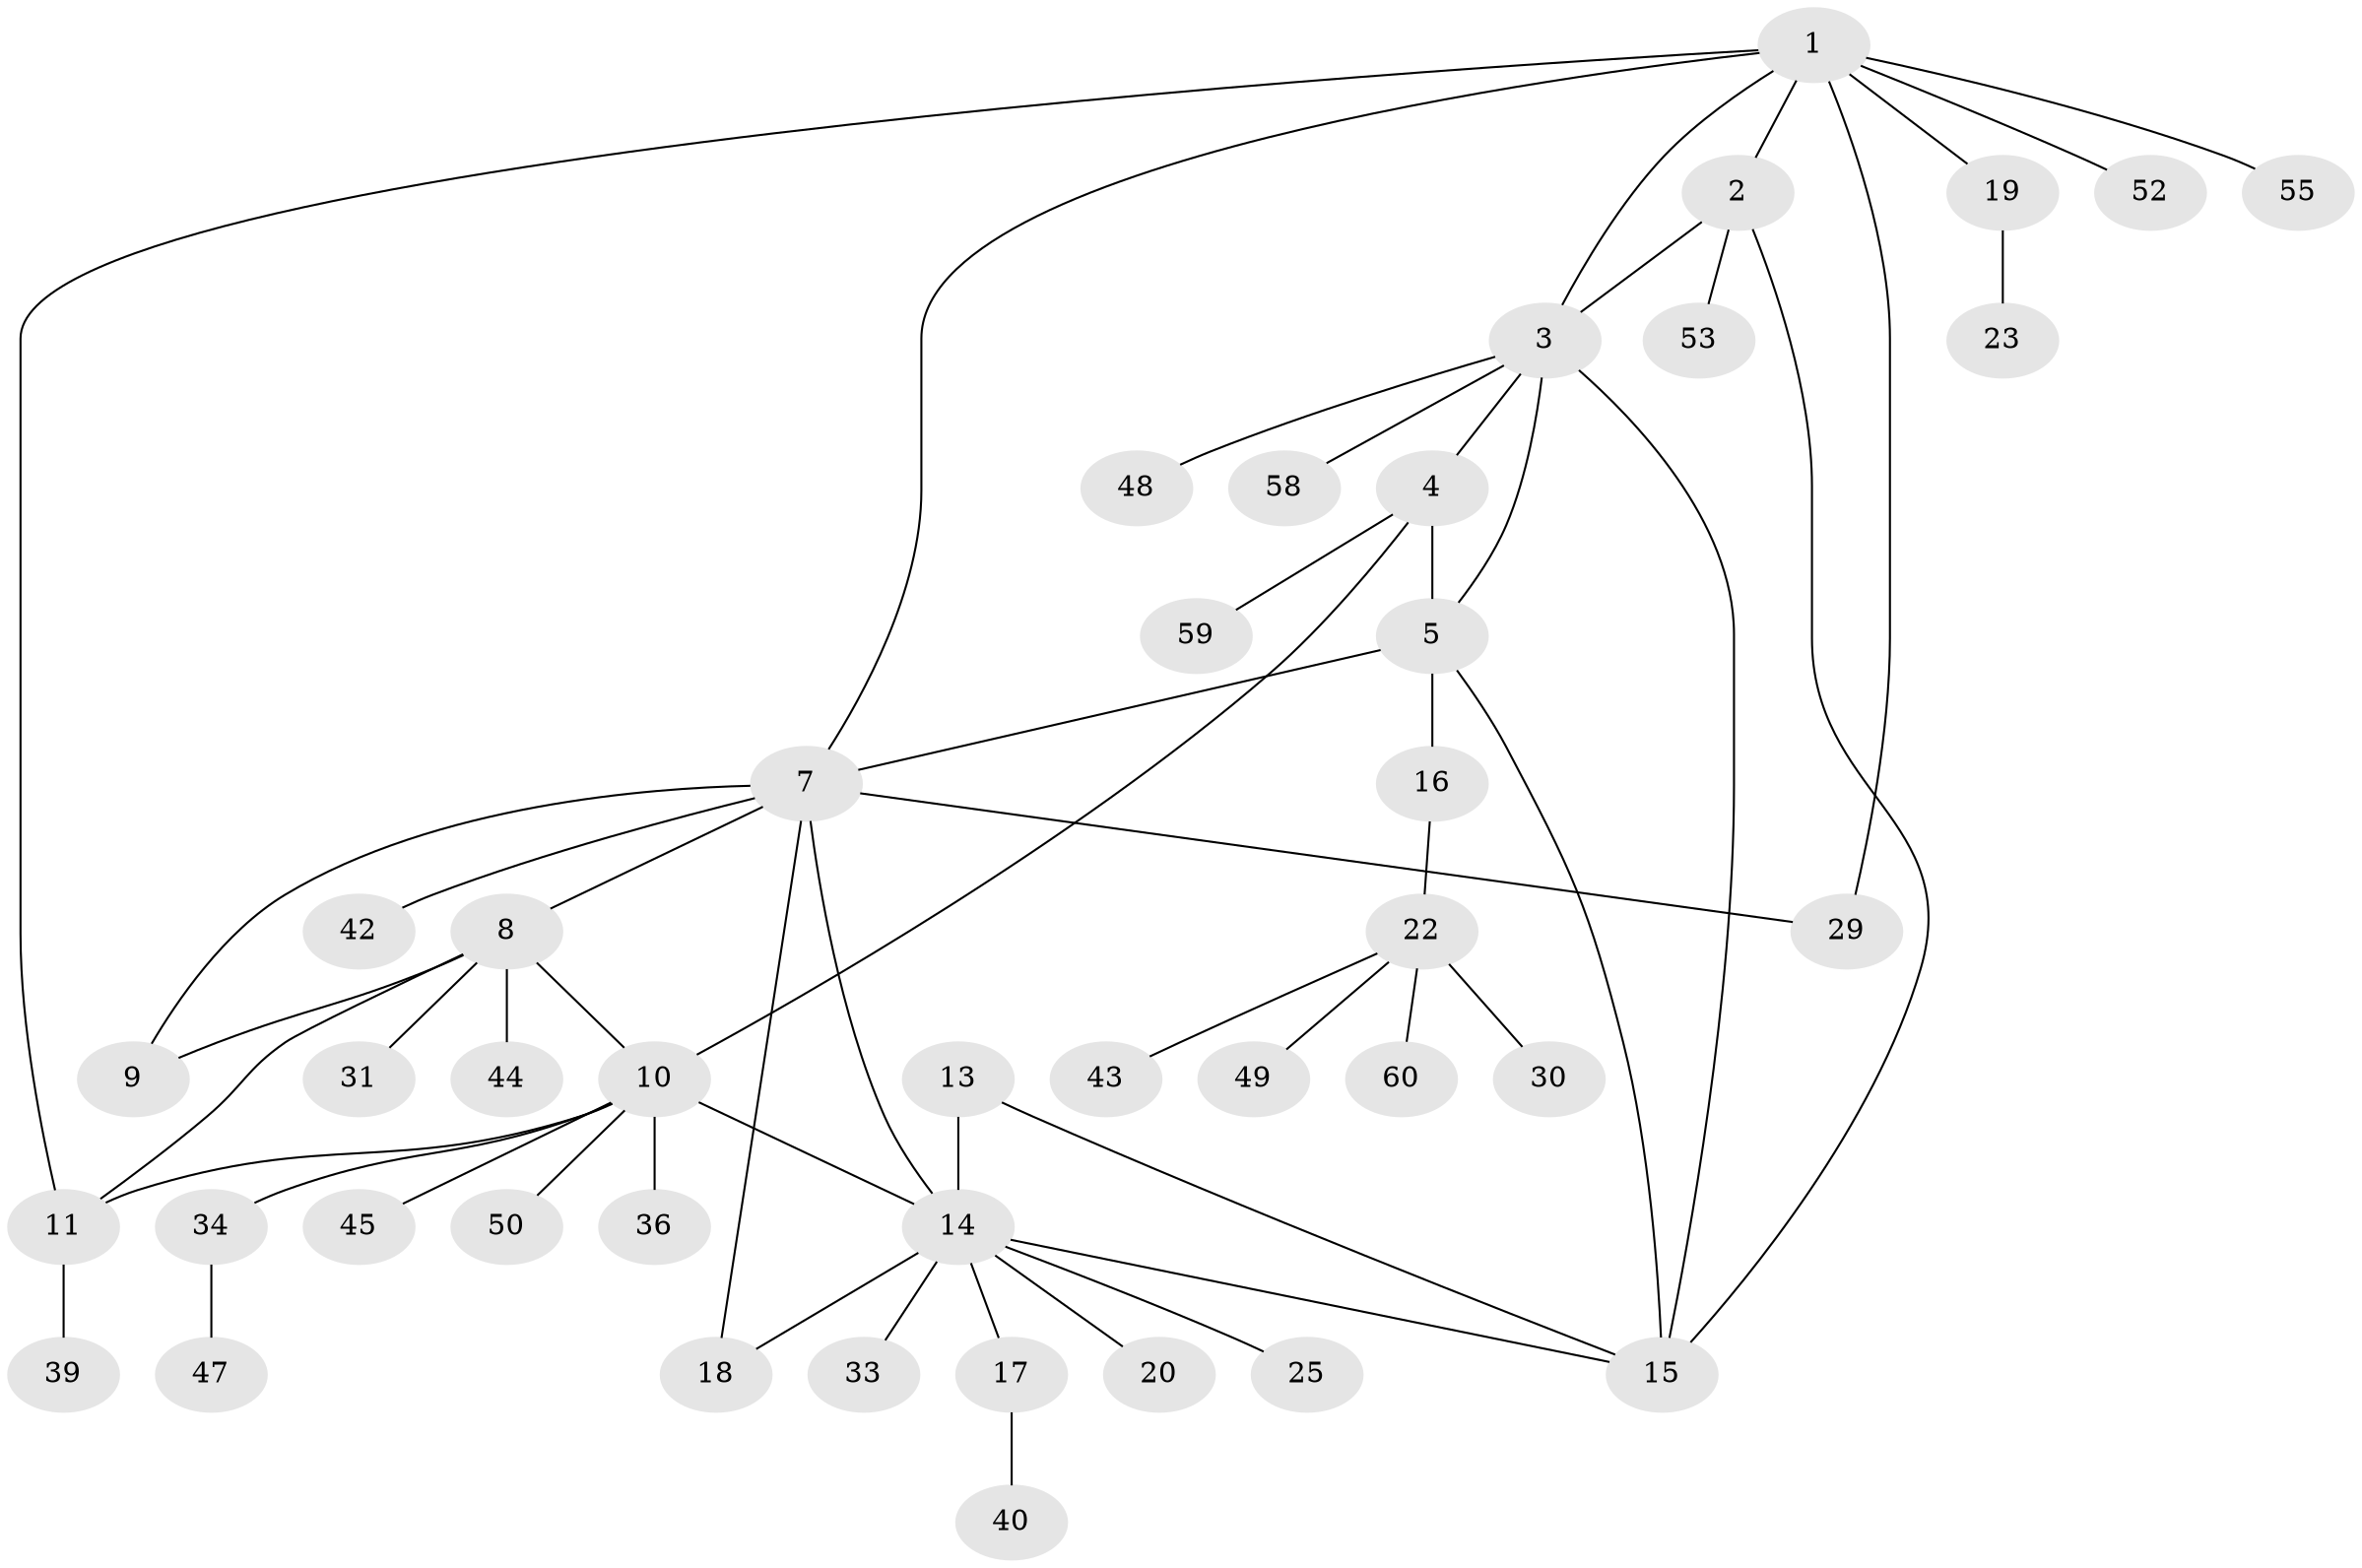 // Generated by graph-tools (version 1.1) at 2025/52/02/27/25 19:52:16]
// undirected, 43 vertices, 56 edges
graph export_dot {
graph [start="1"]
  node [color=gray90,style=filled];
  1 [super="+38"];
  2;
  3 [super="+21"];
  4 [super="+51"];
  5 [super="+6"];
  7 [super="+57"];
  8 [super="+54"];
  9 [super="+56"];
  10 [super="+12"];
  11 [super="+28"];
  13 [super="+32"];
  14 [super="+27"];
  15 [super="+26"];
  16;
  17 [super="+24"];
  18 [super="+35"];
  19;
  20;
  22 [super="+46"];
  23 [super="+37"];
  25;
  29;
  30;
  31;
  33 [super="+41"];
  34;
  36;
  39;
  40;
  42;
  43;
  44;
  45;
  47;
  48;
  49;
  50;
  52;
  53;
  55;
  58;
  59;
  60;
  1 -- 2;
  1 -- 3;
  1 -- 7;
  1 -- 11;
  1 -- 19;
  1 -- 29;
  1 -- 52;
  1 -- 55;
  2 -- 3;
  2 -- 15;
  2 -- 53;
  3 -- 5;
  3 -- 48;
  3 -- 58;
  3 -- 15;
  3 -- 4;
  4 -- 5 [weight=2];
  4 -- 10;
  4 -- 59;
  5 -- 15;
  5 -- 16;
  5 -- 7;
  7 -- 8;
  7 -- 9;
  7 -- 14;
  7 -- 18;
  7 -- 29;
  7 -- 42;
  8 -- 9;
  8 -- 11;
  8 -- 31;
  8 -- 44;
  8 -- 10;
  10 -- 11 [weight=2];
  10 -- 34;
  10 -- 45;
  10 -- 50;
  10 -- 36;
  10 -- 14;
  11 -- 39;
  13 -- 14;
  13 -- 15;
  14 -- 15;
  14 -- 17;
  14 -- 20;
  14 -- 25;
  14 -- 33;
  14 -- 18;
  16 -- 22;
  17 -- 40;
  19 -- 23;
  22 -- 30;
  22 -- 43;
  22 -- 60;
  22 -- 49;
  34 -- 47;
}
